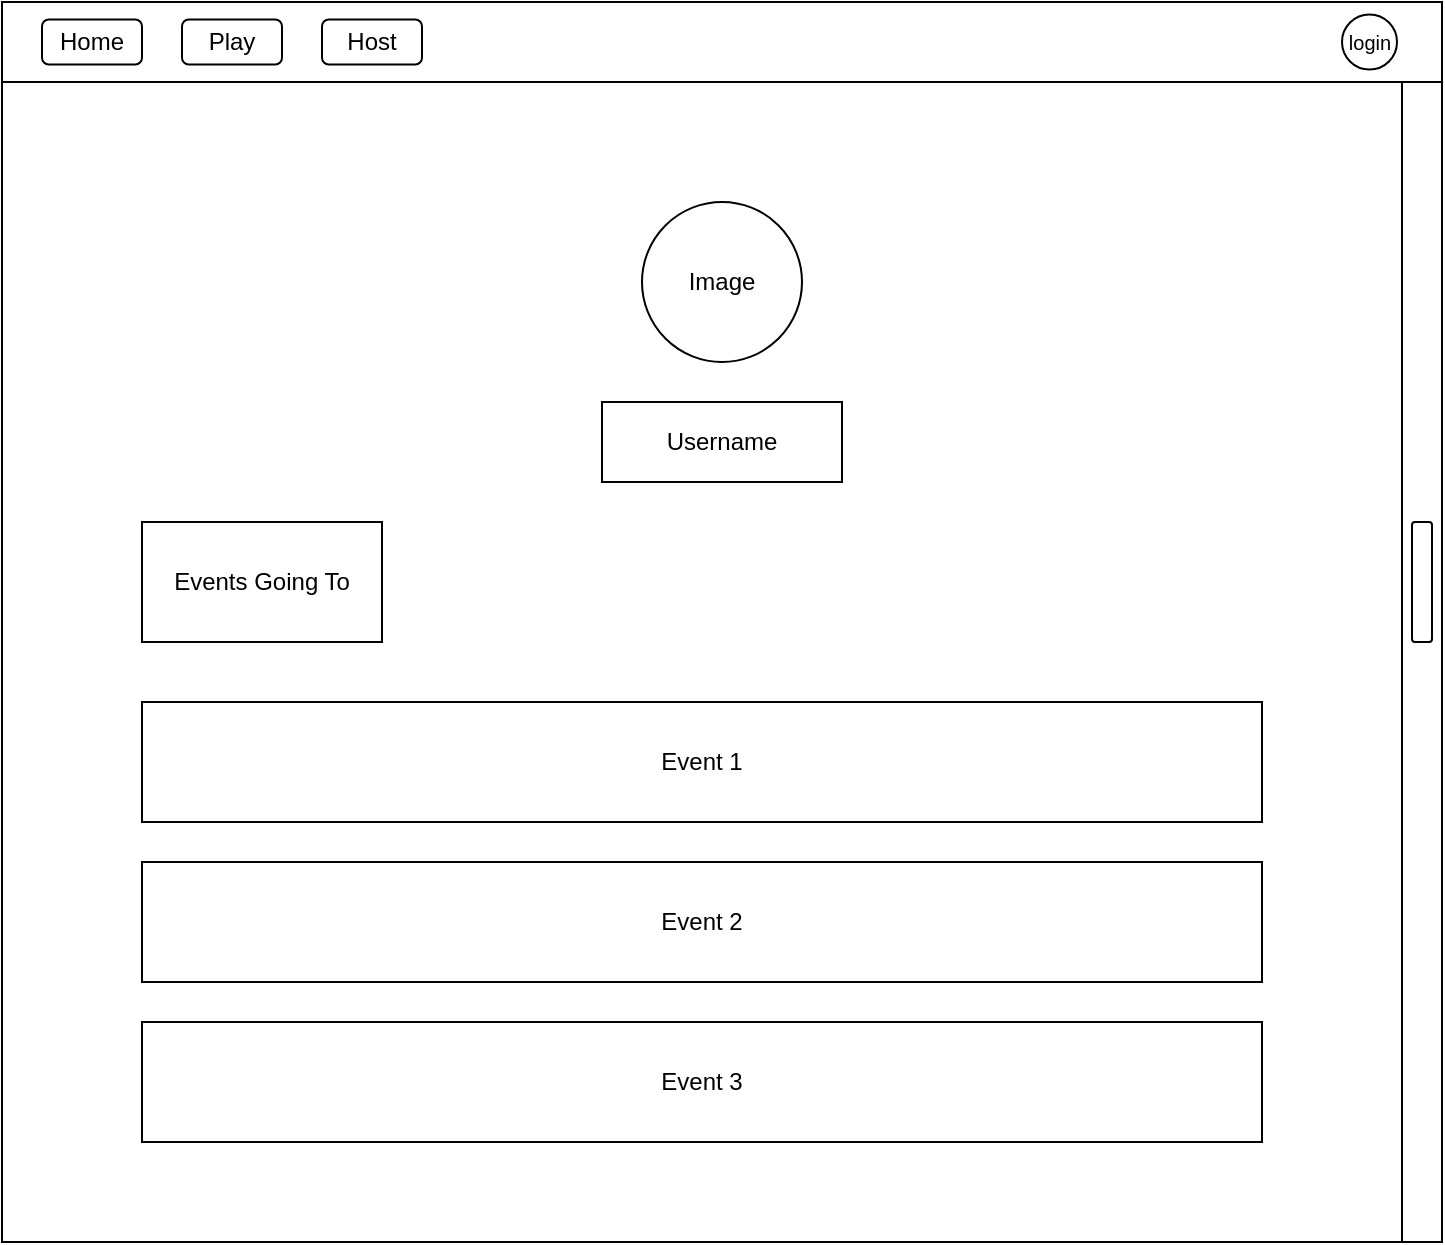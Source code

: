 <mxfile version="26.0.4">
  <diagram name="Page-1" id="5HZdJz2moyTFa33PhYxD">
    <mxGraphModel dx="1035" dy="654" grid="1" gridSize="10" guides="1" tooltips="1" connect="1" arrows="1" fold="1" page="1" pageScale="1" pageWidth="850" pageHeight="1100" math="0" shadow="0">
      <root>
        <mxCell id="0" />
        <mxCell id="1" parent="0" />
        <mxCell id="VHHmFpENQBz-ZfLlpOT_-1" value="" style="rounded=0;whiteSpace=wrap;html=1;" parent="1" vertex="1">
          <mxGeometry x="40" y="160" width="720" height="620" as="geometry" />
        </mxCell>
        <mxCell id="VHHmFpENQBz-ZfLlpOT_-2" value="" style="rounded=0;whiteSpace=wrap;html=1;" parent="1" vertex="1">
          <mxGeometry x="40" y="160" width="720" height="40" as="geometry" />
        </mxCell>
        <mxCell id="VHHmFpENQBz-ZfLlpOT_-4" value="&lt;span style=&quot;font-size: 10px;&quot;&gt;login&lt;/span&gt;" style="ellipse;whiteSpace=wrap;html=1;aspect=fixed;" parent="1" vertex="1">
          <mxGeometry x="710" y="166.25" width="27.5" height="27.5" as="geometry" />
        </mxCell>
        <mxCell id="VHHmFpENQBz-ZfLlpOT_-12" value="Home" style="rounded=1;whiteSpace=wrap;html=1;" parent="1" vertex="1">
          <mxGeometry x="60" y="168.75" width="50" height="22.5" as="geometry" />
        </mxCell>
        <mxCell id="VHHmFpENQBz-ZfLlpOT_-13" value="Play" style="rounded=1;whiteSpace=wrap;html=1;" parent="1" vertex="1">
          <mxGeometry x="130" y="168.75" width="50" height="22.5" as="geometry" />
        </mxCell>
        <mxCell id="VHHmFpENQBz-ZfLlpOT_-14" value="Host" style="rounded=1;whiteSpace=wrap;html=1;" parent="1" vertex="1">
          <mxGeometry x="200" y="168.75" width="50" height="22.5" as="geometry" />
        </mxCell>
        <mxCell id="EWYc85PjEN9m_NPapymb-18" value="" style="rounded=0;whiteSpace=wrap;html=1;" parent="1" vertex="1">
          <mxGeometry x="740" y="200" width="20" height="580" as="geometry" />
        </mxCell>
        <mxCell id="EWYc85PjEN9m_NPapymb-19" value="" style="rounded=1;whiteSpace=wrap;html=1;" parent="1" vertex="1">
          <mxGeometry x="745" y="420" width="10" height="60" as="geometry" />
        </mxCell>
        <mxCell id="EvLabB0MtY-v4plaxlqp-1" value="Image" style="ellipse;whiteSpace=wrap;html=1;aspect=fixed;" vertex="1" parent="1">
          <mxGeometry x="360" y="260" width="80" height="80" as="geometry" />
        </mxCell>
        <mxCell id="EvLabB0MtY-v4plaxlqp-2" value="Username" style="rounded=0;whiteSpace=wrap;html=1;" vertex="1" parent="1">
          <mxGeometry x="340" y="360" width="120" height="40" as="geometry" />
        </mxCell>
        <mxCell id="EvLabB0MtY-v4plaxlqp-3" value="Events Going To" style="rounded=0;whiteSpace=wrap;html=1;" vertex="1" parent="1">
          <mxGeometry x="110" y="420" width="120" height="60" as="geometry" />
        </mxCell>
        <mxCell id="EvLabB0MtY-v4plaxlqp-4" value="Event 1" style="rounded=0;whiteSpace=wrap;html=1;" vertex="1" parent="1">
          <mxGeometry x="110" y="510" width="560" height="60" as="geometry" />
        </mxCell>
        <mxCell id="EvLabB0MtY-v4plaxlqp-5" value="Event 2" style="rounded=0;whiteSpace=wrap;html=1;" vertex="1" parent="1">
          <mxGeometry x="110" y="590" width="560" height="60" as="geometry" />
        </mxCell>
        <mxCell id="EvLabB0MtY-v4plaxlqp-6" value="Event 3" style="rounded=0;whiteSpace=wrap;html=1;" vertex="1" parent="1">
          <mxGeometry x="110" y="670" width="560" height="60" as="geometry" />
        </mxCell>
      </root>
    </mxGraphModel>
  </diagram>
</mxfile>

